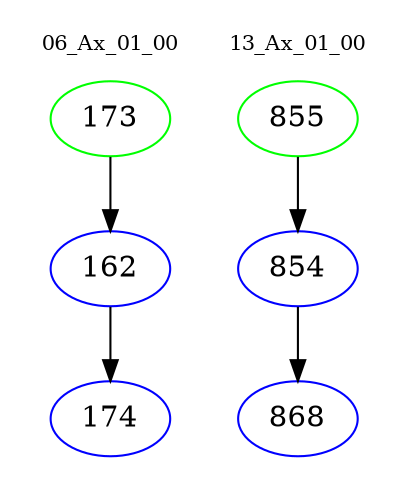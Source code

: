 digraph{
subgraph cluster_0 {
color = white
label = "06_Ax_01_00";
fontsize=10;
T0_173 [label="173", color="green"]
T0_173 -> T0_162 [color="black"]
T0_162 [label="162", color="blue"]
T0_162 -> T0_174 [color="black"]
T0_174 [label="174", color="blue"]
}
subgraph cluster_1 {
color = white
label = "13_Ax_01_00";
fontsize=10;
T1_855 [label="855", color="green"]
T1_855 -> T1_854 [color="black"]
T1_854 [label="854", color="blue"]
T1_854 -> T1_868 [color="black"]
T1_868 [label="868", color="blue"]
}
}
